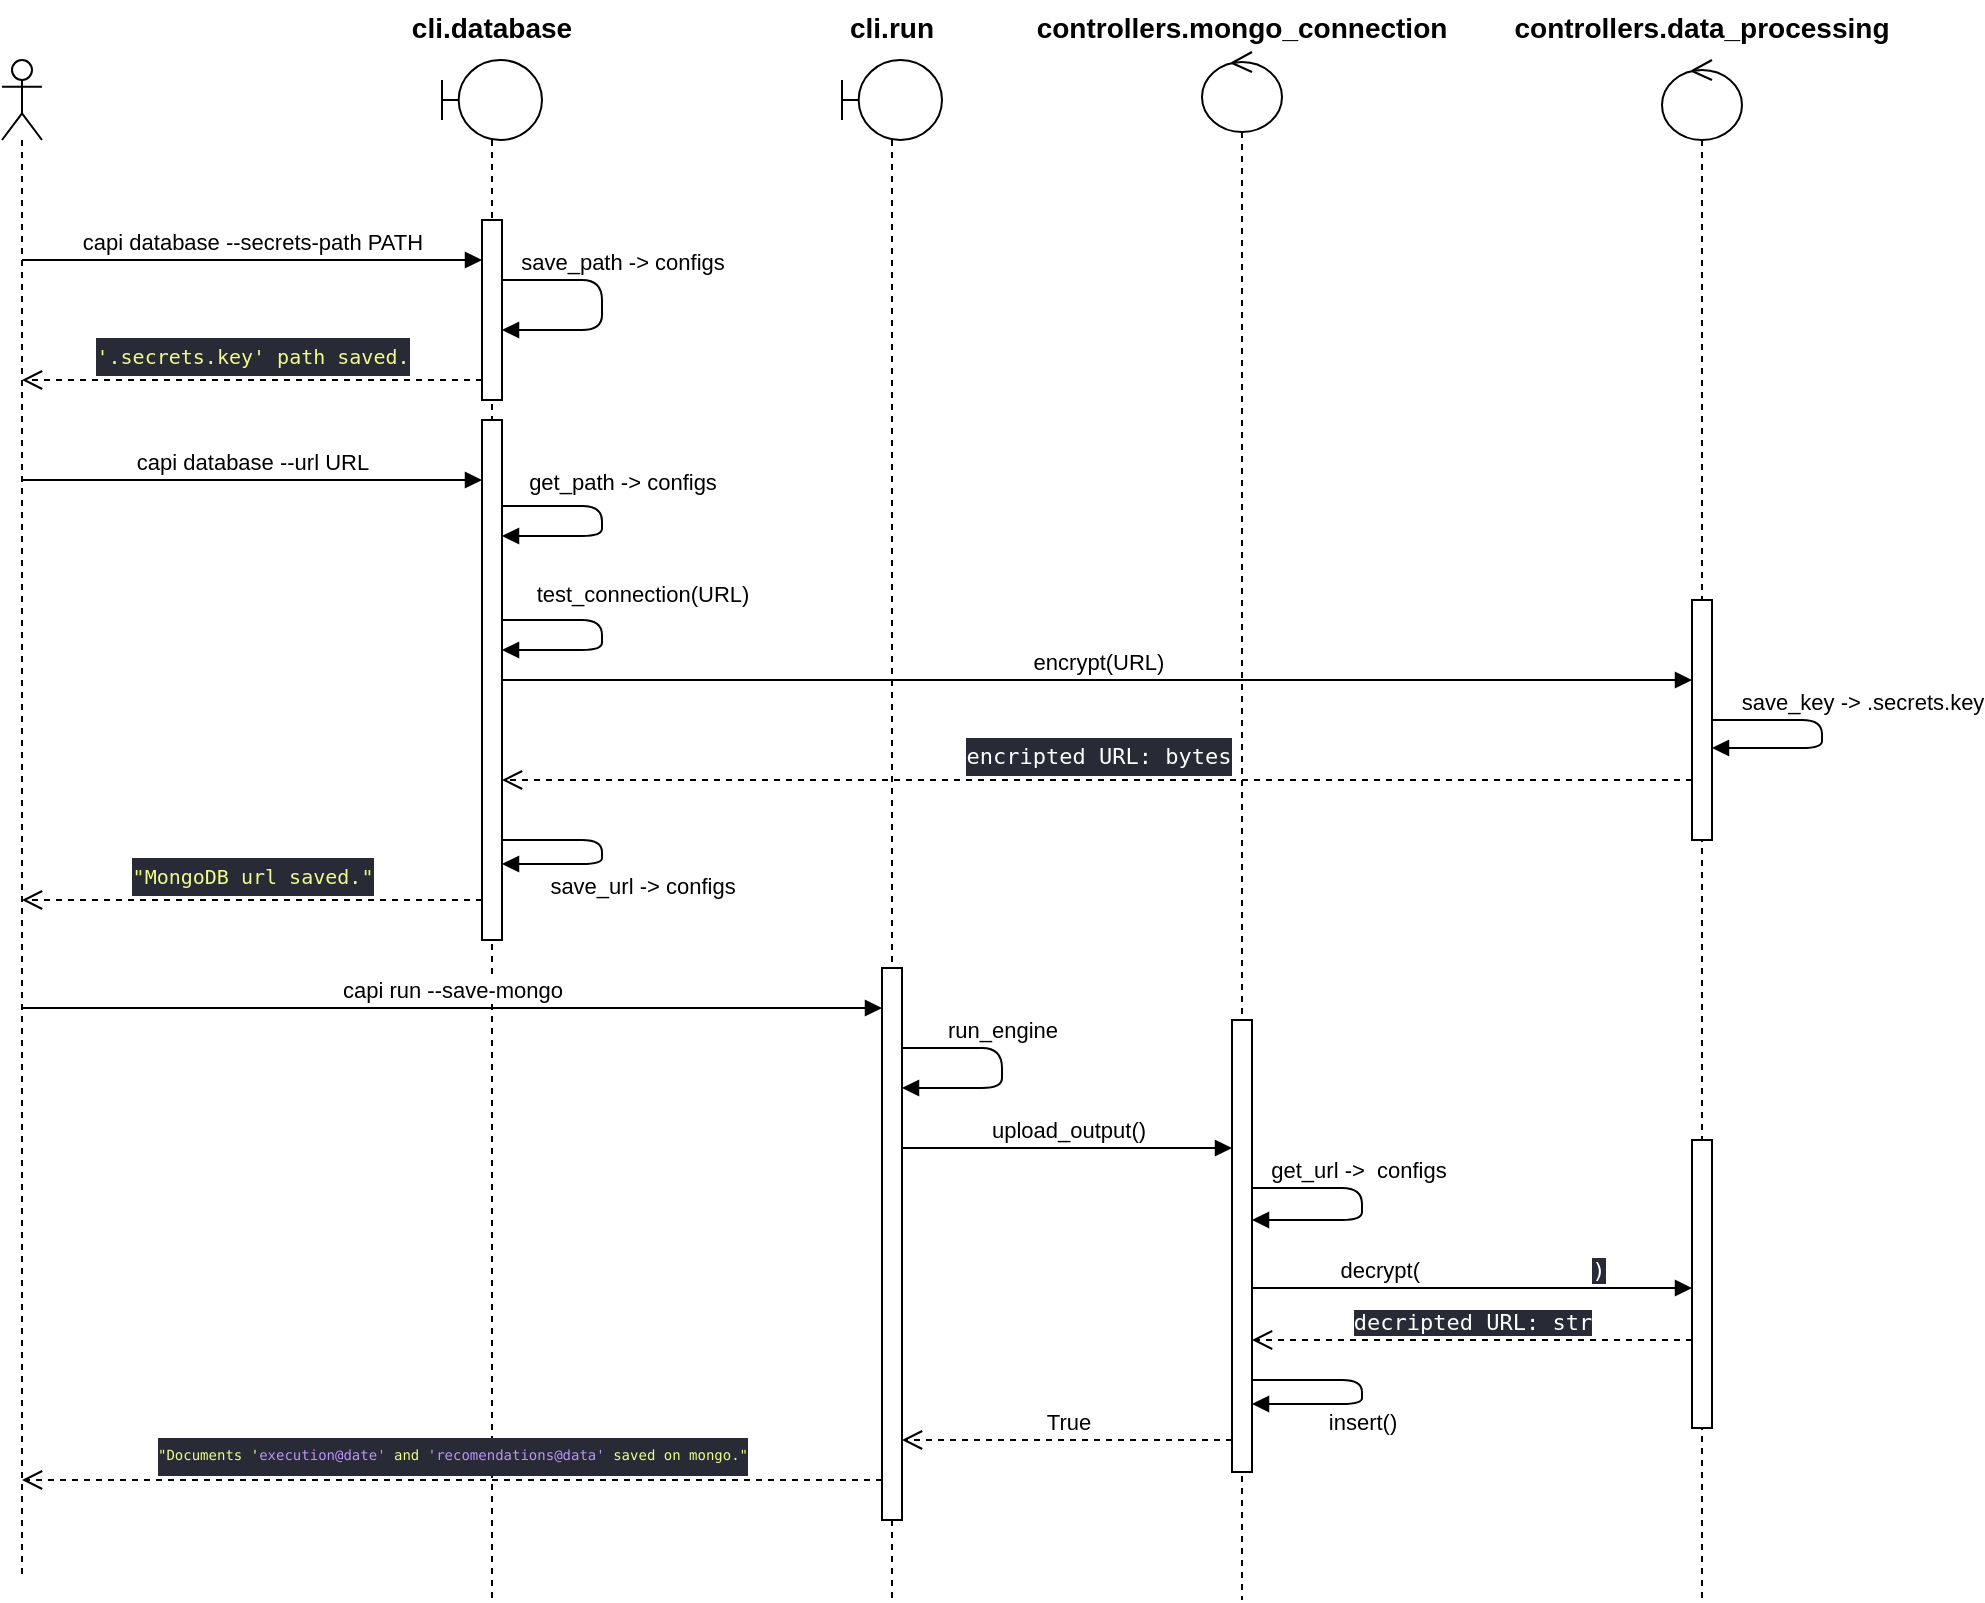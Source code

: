 <mxfile version="13.6.5">
    <diagram id="i1K-QD4k-jzdlZfyC_jG" name="Page-1">
        <mxGraphModel dx="1051" dy="594" grid="1" gridSize="10" guides="1" tooltips="1" connect="1" arrows="1" fold="1" page="1" pageScale="1" pageWidth="850" pageHeight="1100" math="0" shadow="0">
            <root>
                <mxCell id="0"/>
                <mxCell id="1" parent="0"/>
                <mxCell id="2" value="" style="shape=umlLifeline;participant=umlActor;perimeter=lifelinePerimeter;whiteSpace=wrap;html=1;container=1;collapsible=0;recursiveResize=0;verticalAlign=top;spacingTop=36;outlineConnect=0;" vertex="1" parent="1">
                    <mxGeometry x="70" y="90" width="20" height="760" as="geometry"/>
                </mxCell>
                <mxCell id="3" value="" style="shape=umlLifeline;participant=umlBoundary;perimeter=lifelinePerimeter;whiteSpace=wrap;html=1;container=1;collapsible=0;recursiveResize=0;verticalAlign=top;spacingTop=36;outlineConnect=0;" vertex="1" parent="1">
                    <mxGeometry x="290" y="90" width="50" height="770" as="geometry"/>
                </mxCell>
                <mxCell id="10" value="save_path -&amp;gt; configs" style="html=1;verticalAlign=bottom;endArrow=block;fontSize=11;" edge="1" parent="3" target="6">
                    <mxGeometry x="-0.2" y="10" width="80" relative="1" as="geometry">
                        <mxPoint x="30" y="110" as="sourcePoint"/>
                        <mxPoint x="80" y="200" as="targetPoint"/>
                        <Array as="points">
                            <mxPoint x="80" y="110"/>
                            <mxPoint x="80" y="135"/>
                        </Array>
                        <mxPoint as="offset"/>
                    </mxGeometry>
                </mxCell>
                <mxCell id="13" value="" style="html=1;points=[];perimeter=orthogonalPerimeter;fontSize=11;" vertex="1" parent="3">
                    <mxGeometry x="20" y="180" width="10" height="260" as="geometry"/>
                </mxCell>
                <mxCell id="14" value="get_path -&amp;gt; configs" style="html=1;verticalAlign=bottom;endArrow=block;fontSize=11;" edge="1" parent="3">
                    <mxGeometry x="-0.13" y="10" width="80" relative="1" as="geometry">
                        <mxPoint x="30" y="223" as="sourcePoint"/>
                        <mxPoint x="30" y="238" as="targetPoint"/>
                        <Array as="points">
                            <mxPoint x="80" y="223"/>
                            <mxPoint x="80" y="238"/>
                        </Array>
                        <mxPoint y="-3" as="offset"/>
                    </mxGeometry>
                </mxCell>
                <mxCell id="35" value="save_url -&amp;gt; configs" style="html=1;verticalAlign=bottom;endArrow=block;fontSize=11;" edge="1" parent="3">
                    <mxGeometry x="0.107" y="28" width="80" relative="1" as="geometry">
                        <mxPoint x="30" y="390" as="sourcePoint"/>
                        <mxPoint x="30" y="402" as="targetPoint"/>
                        <Array as="points">
                            <mxPoint x="80" y="390"/>
                            <mxPoint x="80" y="402"/>
                        </Array>
                        <mxPoint x="20" y="-8" as="offset"/>
                    </mxGeometry>
                </mxCell>
                <mxCell id="6" value="" style="html=1;points=[];perimeter=orthogonalPerimeter;fontSize=11;" vertex="1" parent="3">
                    <mxGeometry x="20" y="80" width="10" height="90" as="geometry"/>
                </mxCell>
                <mxCell id="49" value="test_connection(URL)" style="html=1;verticalAlign=bottom;endArrow=block;fontSize=11;" edge="1" parent="3">
                    <mxGeometry x="-0.13" y="20" width="80" relative="1" as="geometry">
                        <mxPoint x="30" y="280" as="sourcePoint"/>
                        <mxPoint x="30" y="295" as="targetPoint"/>
                        <Array as="points">
                            <mxPoint x="80" y="280"/>
                            <mxPoint x="80" y="295"/>
                        </Array>
                        <mxPoint y="-4" as="offset"/>
                    </mxGeometry>
                </mxCell>
                <mxCell id="5" value="capi database --secrets-path PATH" style="html=1;verticalAlign=bottom;endArrow=block;fontSize=11;" edge="1" parent="1" source="2" target="6">
                    <mxGeometry width="80" relative="1" as="geometry">
                        <mxPoint x="110" y="190" as="sourcePoint"/>
                        <mxPoint x="280" y="190" as="targetPoint"/>
                        <Array as="points">
                            <mxPoint x="200" y="190"/>
                        </Array>
                    </mxGeometry>
                </mxCell>
                <mxCell id="7" value="cli.database" style="text;align=center;fontStyle=1;verticalAlign=middle;spacingLeft=3;spacingRight=3;strokeColor=none;rotatable=0;points=[[0,0.5],[1,0.5]];portConstraint=eastwest;fontSize=14;" vertex="1" parent="1">
                    <mxGeometry x="275" y="60" width="80" height="26" as="geometry"/>
                </mxCell>
                <mxCell id="11" value="&lt;div style=&quot;color: rgb(248 , 248 , 242) ; background-color: rgb(40 , 42 , 54) ; font-family: &amp;#34;droid sans mono&amp;#34; , monospace , monospace , &amp;#34;droid sans fallback&amp;#34; ; line-height: 19px&quot;&gt;&lt;span style=&quot;color: rgb(241 , 250 , 140)&quot;&gt;&lt;font style=&quot;font-size: 10px&quot;&gt;'.secrets.key' path saved.&lt;/font&gt;&lt;/span&gt;&lt;/div&gt;" style="html=1;verticalAlign=bottom;endArrow=open;dashed=1;endSize=8;" edge="1" parent="1" source="6" target="2">
                    <mxGeometry relative="1" as="geometry">
                        <mxPoint x="280" y="240" as="sourcePoint"/>
                        <mxPoint x="200" y="240" as="targetPoint"/>
                        <Array as="points">
                            <mxPoint x="200" y="250"/>
                        </Array>
                    </mxGeometry>
                </mxCell>
                <mxCell id="12" value="capi database --url URL" style="html=1;verticalAlign=bottom;endArrow=block;fontSize=11;" edge="1" parent="1" source="2" target="13">
                    <mxGeometry width="80" relative="1" as="geometry">
                        <mxPoint x="140" y="350" as="sourcePoint"/>
                        <mxPoint x="220" y="350" as="targetPoint"/>
                        <Array as="points">
                            <mxPoint x="210" y="300"/>
                        </Array>
                    </mxGeometry>
                </mxCell>
                <mxCell id="15" value="encrypt(URL)" style="html=1;verticalAlign=bottom;endArrow=block;fontSize=11;" edge="1" parent="1" target="26">
                    <mxGeometry width="80" relative="1" as="geometry">
                        <mxPoint x="320" y="400" as="sourcePoint"/>
                        <mxPoint x="866.86" y="401.3" as="targetPoint"/>
                        <Array as="points">
                            <mxPoint x="430" y="400"/>
                        </Array>
                    </mxGeometry>
                </mxCell>
                <mxCell id="17" value="controllers.data_processing" style="text;align=center;fontStyle=1;verticalAlign=middle;spacingLeft=3;spacingRight=3;strokeColor=none;rotatable=0;points=[[0,0.5],[1,0.5]];portConstraint=eastwest;fontSize=14;" vertex="1" parent="1">
                    <mxGeometry x="880" y="60" width="80" height="26" as="geometry"/>
                </mxCell>
                <mxCell id="18" value="&lt;div style=&quot;background-color: rgb(40, 42, 54); font-family: &amp;quot;droid sans mono&amp;quot;, monospace, monospace, &amp;quot;droid sans fallback&amp;quot;; line-height: 19px; font-size: 11px;&quot;&gt;&lt;font color=&quot;#ffffff&quot; style=&quot;font-size: 11px;&quot;&gt;encripted URL: bytes&lt;/font&gt;&lt;/div&gt;" style="html=1;verticalAlign=bottom;endArrow=open;dashed=1;endSize=8;fontSize=11;" edge="1" parent="1" source="26">
                    <mxGeometry relative="1" as="geometry">
                        <mxPoint x="865" y="450" as="sourcePoint"/>
                        <mxPoint x="320" y="450" as="targetPoint"/>
                        <Array as="points">
                            <mxPoint x="740" y="450"/>
                            <mxPoint x="600" y="450"/>
                            <mxPoint x="460" y="450"/>
                        </Array>
                    </mxGeometry>
                </mxCell>
                <mxCell id="22" value="" style="shape=umlLifeline;participant=umlBoundary;perimeter=lifelinePerimeter;whiteSpace=wrap;html=1;container=1;collapsible=0;recursiveResize=0;verticalAlign=top;spacingTop=36;outlineConnect=0;" vertex="1" parent="1">
                    <mxGeometry x="490" y="90" width="50" height="770" as="geometry"/>
                </mxCell>
                <mxCell id="23" value="" style="html=1;points=[];perimeter=orthogonalPerimeter;fontSize=11;" vertex="1" parent="22">
                    <mxGeometry x="20" y="454" width="10" height="276" as="geometry"/>
                </mxCell>
                <mxCell id="29" value="run_engine" style="html=1;verticalAlign=bottom;endArrow=block;fontSize=11;" edge="1" parent="22" source="23" target="23">
                    <mxGeometry x="-0.167" width="80" relative="1" as="geometry">
                        <mxPoint x="40" y="480" as="sourcePoint"/>
                        <mxPoint x="40" y="494" as="targetPoint"/>
                        <Array as="points">
                            <mxPoint x="80" y="494"/>
                            <mxPoint x="80" y="514"/>
                        </Array>
                        <mxPoint as="offset"/>
                    </mxGeometry>
                </mxCell>
                <mxCell id="20" value="capi run --save-mongo" style="html=1;verticalAlign=bottom;endArrow=block;fontSize=11;" edge="1" parent="1" target="23">
                    <mxGeometry width="80" relative="1" as="geometry">
                        <mxPoint x="79.5" y="564" as="sourcePoint"/>
                        <mxPoint x="630" y="564" as="targetPoint"/>
                        <Array as="points">
                            <mxPoint x="370" y="564"/>
                        </Array>
                    </mxGeometry>
                </mxCell>
                <mxCell id="24" value="cli.run" style="text;align=center;fontStyle=1;verticalAlign=middle;spacingLeft=3;spacingRight=3;strokeColor=none;rotatable=0;points=[[0,0.5],[1,0.5]];portConstraint=eastwest;fontSize=14;" vertex="1" parent="1">
                    <mxGeometry x="475" y="60" width="80" height="26" as="geometry"/>
                </mxCell>
                <mxCell id="28" value="" style="shape=umlLifeline;participant=umlControl;perimeter=lifelinePerimeter;whiteSpace=wrap;html=1;container=1;collapsible=0;recursiveResize=0;verticalAlign=top;spacingTop=36;outlineConnect=0;size=40;" vertex="1" parent="1">
                    <mxGeometry x="900" y="90" width="40" height="770" as="geometry"/>
                </mxCell>
                <mxCell id="26" value="" style="html=1;points=[];perimeter=orthogonalPerimeter;fontSize=11;" vertex="1" parent="28">
                    <mxGeometry x="15" y="270" width="10" height="120" as="geometry"/>
                </mxCell>
                <mxCell id="27" value="save_key -&amp;gt; .secrets.key" style="html=1;verticalAlign=bottom;endArrow=block;fontSize=11;" edge="1" parent="28">
                    <mxGeometry x="-0.113" y="20" width="80" relative="1" as="geometry">
                        <mxPoint x="25" y="330" as="sourcePoint"/>
                        <mxPoint x="25" y="344" as="targetPoint"/>
                        <Array as="points">
                            <mxPoint x="80" y="330"/>
                            <mxPoint x="80" y="344"/>
                        </Array>
                        <mxPoint as="offset"/>
                    </mxGeometry>
                </mxCell>
                <mxCell id="36" value="" style="html=1;points=[];perimeter=orthogonalPerimeter;fontSize=11;" vertex="1" parent="28">
                    <mxGeometry x="15" y="540" width="10" height="144" as="geometry"/>
                </mxCell>
                <mxCell id="30" value="" style="shape=umlLifeline;participant=umlControl;perimeter=lifelinePerimeter;whiteSpace=wrap;html=1;container=1;collapsible=0;recursiveResize=0;verticalAlign=top;spacingTop=36;outlineConnect=0;" vertex="1" parent="1">
                    <mxGeometry x="670" y="86" width="40" height="774" as="geometry"/>
                </mxCell>
                <mxCell id="32" value="" style="html=1;points=[];perimeter=orthogonalPerimeter;fontSize=11;" vertex="1" parent="30">
                    <mxGeometry x="15" y="484" width="10" height="226" as="geometry"/>
                </mxCell>
                <mxCell id="46" value="get_url -&amp;gt;&amp;nbsp; configs" style="html=1;verticalAlign=bottom;endArrow=block;fontSize=11;" edge="1" parent="30" source="32" target="32">
                    <mxGeometry x="-0.167" width="80" relative="1" as="geometry">
                        <mxPoint x="30" y="568" as="sourcePoint"/>
                        <mxPoint x="30" y="588" as="targetPoint"/>
                        <Array as="points">
                            <mxPoint x="80" y="568"/>
                            <mxPoint x="80" y="584"/>
                        </Array>
                        <mxPoint as="offset"/>
                    </mxGeometry>
                </mxCell>
                <mxCell id="50" value="insert()" style="html=1;verticalAlign=bottom;endArrow=block;fontSize=11;" edge="1" parent="30" source="32" target="32">
                    <mxGeometry x="0.098" y="18" width="80" relative="1" as="geometry">
                        <mxPoint x="30" y="664" as="sourcePoint"/>
                        <mxPoint x="30" y="676" as="targetPoint"/>
                        <Array as="points">
                            <mxPoint x="80" y="664"/>
                            <mxPoint x="80" y="676"/>
                        </Array>
                        <mxPoint as="offset"/>
                    </mxGeometry>
                </mxCell>
                <mxCell id="31" value="controllers.mongo_connection" style="text;align=center;fontStyle=1;verticalAlign=middle;spacingLeft=3;spacingRight=3;strokeColor=none;rotatable=0;points=[[0,0.5],[1,0.5]];portConstraint=eastwest;fontSize=14;" vertex="1" parent="1">
                    <mxGeometry x="650" y="60" width="80" height="26" as="geometry"/>
                </mxCell>
                <mxCell id="33" value="upload_output()" style="html=1;verticalAlign=bottom;endArrow=block;fontSize=11;" edge="1" parent="1" source="23" target="32">
                    <mxGeometry width="80" relative="1" as="geometry">
                        <mxPoint x="680" y="634" as="sourcePoint"/>
                        <mxPoint x="760" y="634" as="targetPoint"/>
                        <Array as="points">
                            <mxPoint x="600" y="634"/>
                        </Array>
                    </mxGeometry>
                </mxCell>
                <mxCell id="34" value="&lt;div style=&quot;color: rgb(248 , 248 , 242) ; background-color: rgb(40 , 42 , 54) ; font-family: &amp;#34;droid sans mono&amp;#34; , monospace , monospace , &amp;#34;droid sans fallback&amp;#34; ; line-height: 19px ; font-size: 10px&quot;&gt;&lt;span style=&quot;color: #e9f284&quot;&gt;&quot;&lt;/span&gt;&lt;span style=&quot;color: #f1fa8c&quot;&gt;MongoDB url saved.&lt;/span&gt;&lt;span style=&quot;color: rgb(233 , 242 , 132)&quot;&gt;&quot;&lt;/span&gt;&lt;/div&gt;" style="html=1;verticalAlign=bottom;endArrow=open;dashed=1;endSize=8;" edge="1" parent="1" source="13" target="2">
                    <mxGeometry relative="1" as="geometry">
                        <mxPoint x="295" y="410" as="sourcePoint"/>
                        <mxPoint x="100" y="410" as="targetPoint"/>
                        <Array as="points">
                            <mxPoint x="180" y="510"/>
                        </Array>
                    </mxGeometry>
                </mxCell>
                <mxCell id="38" value="decrypt(&lt;span style=&quot;color: rgb(255, 255, 255); font-family: &amp;quot;droid sans mono&amp;quot;, monospace, monospace, &amp;quot;droid sans fallback&amp;quot;; font-size: 11px;&quot;&gt;encripted URL&lt;/span&gt;&lt;span style=&quot;color: rgb(255, 255, 255); font-family: &amp;quot;droid sans mono&amp;quot;, monospace, monospace, &amp;quot;droid sans fallback&amp;quot;; font-size: 11px; background-color: rgb(40, 42, 54);&quot;&gt;)&lt;/span&gt;" style="html=1;verticalAlign=bottom;endArrow=block;fontSize=11;" edge="1" parent="1" source="32" target="36">
                    <mxGeometry width="80" relative="1" as="geometry">
                        <mxPoint x="730" y="654" as="sourcePoint"/>
                        <mxPoint x="810" y="654" as="targetPoint"/>
                        <Array as="points">
                            <mxPoint x="790" y="704"/>
                        </Array>
                    </mxGeometry>
                </mxCell>
                <mxCell id="48" value="&lt;span style=&quot;color: rgb(255, 255, 255); font-family: &amp;quot;droid sans mono&amp;quot;, monospace, monospace, &amp;quot;droid sans fallback&amp;quot;; font-size: 11px; background-color: rgb(40, 42, 54);&quot;&gt;decripted URL: str&lt;/span&gt;" style="html=1;verticalAlign=bottom;endArrow=open;dashed=1;endSize=8;fontSize=11;" edge="1" parent="1" source="36" target="32">
                    <mxGeometry relative="1" as="geometry">
                        <mxPoint x="830" y="734" as="sourcePoint"/>
                        <mxPoint x="750" y="734" as="targetPoint"/>
                        <Array as="points">
                            <mxPoint x="780" y="730"/>
                        </Array>
                    </mxGeometry>
                </mxCell>
                <mxCell id="51" value="True" style="html=1;verticalAlign=bottom;endArrow=open;dashed=1;endSize=8;fontSize=11;" edge="1" parent="1" source="32" target="23">
                    <mxGeometry relative="1" as="geometry">
                        <mxPoint x="650" y="910" as="sourcePoint"/>
                        <mxPoint x="570" y="920" as="targetPoint"/>
                        <Array as="points">
                            <mxPoint x="590" y="780"/>
                        </Array>
                    </mxGeometry>
                </mxCell>
                <mxCell id="52" value="&lt;div style=&quot;background-color: rgb(40 , 42 , 54) ; font-family: &amp;#34;droid sans mono&amp;#34; , monospace , monospace , &amp;#34;droid sans fallback&amp;#34; ; line-height: 19px ; font-size: 7px&quot;&gt;&lt;span style=&quot;color: rgb(241 , 250 , 140)&quot;&gt;&quot;Documents '&lt;/span&gt;&lt;font color=&quot;#bd93f9&quot; style=&quot;font-size: 7px&quot;&gt;execution@date'&lt;/font&gt;&lt;span style=&quot;color: rgb(241 , 250 , 140)&quot;&gt;&amp;nbsp;and &lt;/span&gt;&lt;font color=&quot;#bd93f9&quot; style=&quot;font-size: 7px&quot;&gt;'recomendations@data'&lt;/font&gt;&lt;span style=&quot;color: rgb(241 , 250 , 140)&quot;&gt;&amp;nbsp;saved on mongo.&quot;&lt;/span&gt;&lt;/div&gt;" style="html=1;verticalAlign=bottom;endArrow=open;dashed=1;endSize=8;" edge="1" parent="1" source="23" target="2">
                    <mxGeometry relative="1" as="geometry">
                        <mxPoint x="440" y="800" as="sourcePoint"/>
                        <mxPoint x="360" y="800" as="targetPoint"/>
                        <Array as="points">
                            <mxPoint x="290" y="800"/>
                        </Array>
                    </mxGeometry>
                </mxCell>
            </root>
        </mxGraphModel>
    </diagram>
</mxfile>